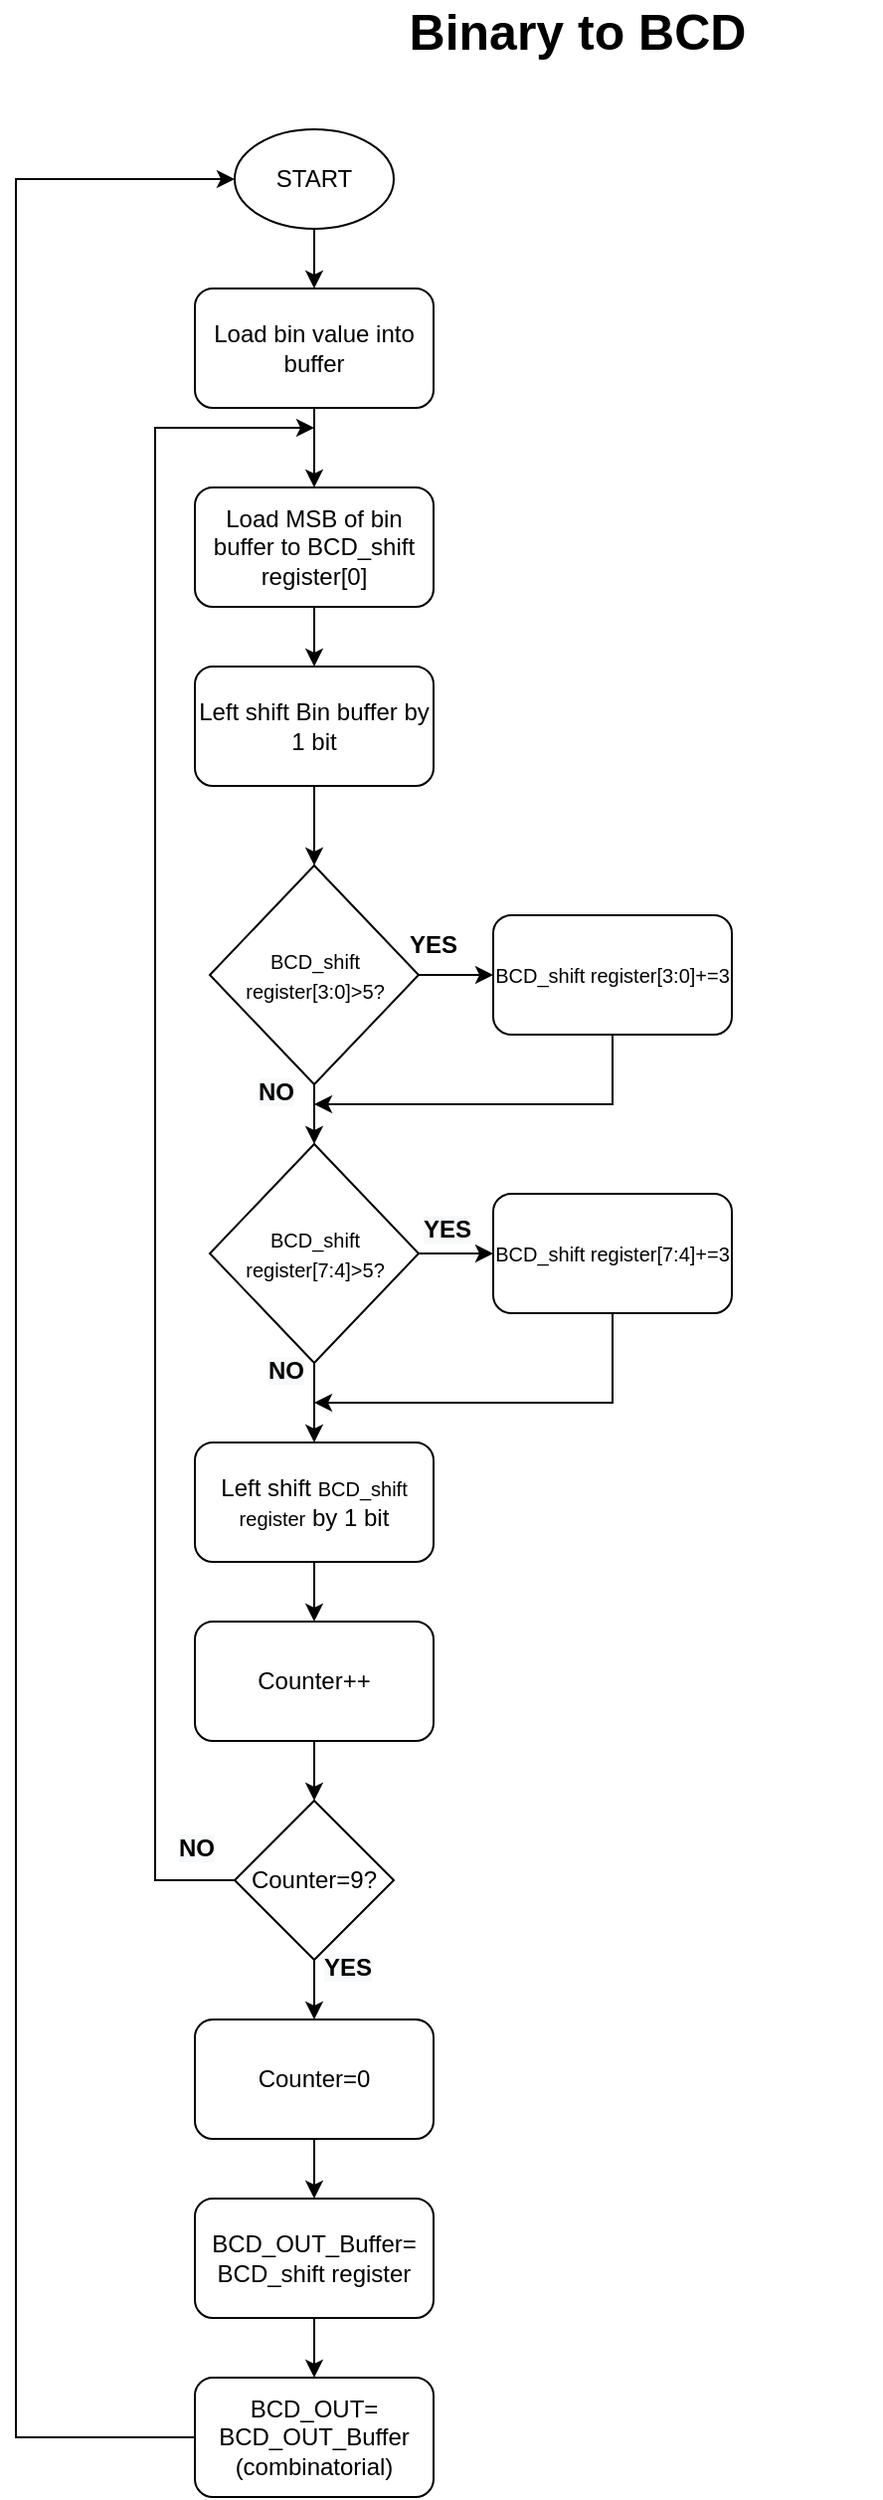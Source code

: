 <mxfile version="13.9.9" type="device"><diagram id="C5RBs43oDa-KdzZeNtuy" name="Page-1"><mxGraphModel dx="3620" dy="3856" grid="1" gridSize="10" guides="1" tooltips="1" connect="1" arrows="1" fold="1" page="1" pageScale="1" pageWidth="827" pageHeight="1169" math="0" shadow="0"><root><mxCell id="WIyWlLk6GJQsqaUBKTNV-0"/><mxCell id="WIyWlLk6GJQsqaUBKTNV-1" parent="WIyWlLk6GJQsqaUBKTNV-0"/><mxCell id="p66lNR4B52gxwNNh9U0h-2" style="edgeStyle=orthogonalEdgeStyle;rounded=0;orthogonalLoop=1;jettySize=auto;html=1;entryX=0.5;entryY=0;entryDx=0;entryDy=0;" edge="1" parent="WIyWlLk6GJQsqaUBKTNV-1" source="p66lNR4B52gxwNNh9U0h-0" target="p66lNR4B52gxwNNh9U0h-1"><mxGeometry relative="1" as="geometry"/></mxCell><mxCell id="p66lNR4B52gxwNNh9U0h-0" value="START" style="ellipse;whiteSpace=wrap;html=1;" vertex="1" parent="WIyWlLk6GJQsqaUBKTNV-1"><mxGeometry x="250" y="20" width="80" height="50" as="geometry"/></mxCell><mxCell id="p66lNR4B52gxwNNh9U0h-22" style="edgeStyle=orthogonalEdgeStyle;rounded=0;orthogonalLoop=1;jettySize=auto;html=1;entryX=0.5;entryY=0;entryDx=0;entryDy=0;" edge="1" parent="WIyWlLk6GJQsqaUBKTNV-1" source="p66lNR4B52gxwNNh9U0h-1" target="p66lNR4B52gxwNNh9U0h-6"><mxGeometry relative="1" as="geometry"/></mxCell><mxCell id="p66lNR4B52gxwNNh9U0h-1" value="Load bin value into buffer" style="rounded=1;whiteSpace=wrap;html=1;" vertex="1" parent="WIyWlLk6GJQsqaUBKTNV-1"><mxGeometry x="230" y="100" width="120" height="60" as="geometry"/></mxCell><mxCell id="p66lNR4B52gxwNNh9U0h-9" style="edgeStyle=orthogonalEdgeStyle;rounded=0;orthogonalLoop=1;jettySize=auto;html=1;entryX=0.5;entryY=0;entryDx=0;entryDy=0;" edge="1" parent="WIyWlLk6GJQsqaUBKTNV-1" source="p66lNR4B52gxwNNh9U0h-6" target="p66lNR4B52gxwNNh9U0h-8"><mxGeometry relative="1" as="geometry"/></mxCell><mxCell id="p66lNR4B52gxwNNh9U0h-6" value="Load MSB of bin buffer to BCD_shift register[0]" style="rounded=1;whiteSpace=wrap;html=1;" vertex="1" parent="WIyWlLk6GJQsqaUBKTNV-1"><mxGeometry x="230" y="200" width="120" height="60" as="geometry"/></mxCell><mxCell id="p66lNR4B52gxwNNh9U0h-23" value="" style="edgeStyle=orthogonalEdgeStyle;rounded=0;orthogonalLoop=1;jettySize=auto;html=1;" edge="1" parent="WIyWlLk6GJQsqaUBKTNV-1" source="p66lNR4B52gxwNNh9U0h-8" target="p66lNR4B52gxwNNh9U0h-12"><mxGeometry relative="1" as="geometry"/></mxCell><mxCell id="p66lNR4B52gxwNNh9U0h-8" value="Left shift Bin buffer by 1 bit" style="rounded=1;whiteSpace=wrap;html=1;" vertex="1" parent="WIyWlLk6GJQsqaUBKTNV-1"><mxGeometry x="230" y="290" width="120" height="60" as="geometry"/></mxCell><mxCell id="p66lNR4B52gxwNNh9U0h-14" style="edgeStyle=orthogonalEdgeStyle;rounded=0;orthogonalLoop=1;jettySize=auto;html=1;" edge="1" parent="WIyWlLk6GJQsqaUBKTNV-1" source="p66lNR4B52gxwNNh9U0h-12" target="p66lNR4B52gxwNNh9U0h-13"><mxGeometry relative="1" as="geometry"/></mxCell><mxCell id="p66lNR4B52gxwNNh9U0h-17" style="edgeStyle=orthogonalEdgeStyle;rounded=0;orthogonalLoop=1;jettySize=auto;html=1;entryX=0.5;entryY=0;entryDx=0;entryDy=0;" edge="1" parent="WIyWlLk6GJQsqaUBKTNV-1" source="p66lNR4B52gxwNNh9U0h-12" target="p66lNR4B52gxwNNh9U0h-15"><mxGeometry relative="1" as="geometry"/></mxCell><mxCell id="p66lNR4B52gxwNNh9U0h-12" value="&lt;span&gt;&lt;font style=&quot;font-size: 10px&quot;&gt;BCD_shift register[3:0]&amp;gt;5?&lt;/font&gt;&lt;/span&gt;" style="rhombus;whiteSpace=wrap;html=1;" vertex="1" parent="WIyWlLk6GJQsqaUBKTNV-1"><mxGeometry x="237.5" y="390" width="105" height="110" as="geometry"/></mxCell><mxCell id="p66lNR4B52gxwNNh9U0h-31" style="edgeStyle=orthogonalEdgeStyle;rounded=0;orthogonalLoop=1;jettySize=auto;html=1;" edge="1" parent="WIyWlLk6GJQsqaUBKTNV-1" source="p66lNR4B52gxwNNh9U0h-13"><mxGeometry relative="1" as="geometry"><mxPoint x="290" y="510" as="targetPoint"/><Array as="points"><mxPoint x="440" y="510"/></Array></mxGeometry></mxCell><mxCell id="p66lNR4B52gxwNNh9U0h-13" value="&lt;span style=&quot;font-size: 10px&quot;&gt;BCD_shift register[3:0]+=3&lt;/span&gt;" style="rounded=1;whiteSpace=wrap;html=1;" vertex="1" parent="WIyWlLk6GJQsqaUBKTNV-1"><mxGeometry x="380" y="415" width="120" height="60" as="geometry"/></mxCell><mxCell id="p66lNR4B52gxwNNh9U0h-18" style="edgeStyle=orthogonalEdgeStyle;rounded=0;orthogonalLoop=1;jettySize=auto;html=1;entryX=0;entryY=0.5;entryDx=0;entryDy=0;" edge="1" parent="WIyWlLk6GJQsqaUBKTNV-1" source="p66lNR4B52gxwNNh9U0h-15" target="p66lNR4B52gxwNNh9U0h-16"><mxGeometry relative="1" as="geometry"/></mxCell><mxCell id="p66lNR4B52gxwNNh9U0h-20" style="edgeStyle=orthogonalEdgeStyle;rounded=0;orthogonalLoop=1;jettySize=auto;html=1;entryX=0.5;entryY=0;entryDx=0;entryDy=0;" edge="1" parent="WIyWlLk6GJQsqaUBKTNV-1" source="p66lNR4B52gxwNNh9U0h-15" target="p66lNR4B52gxwNNh9U0h-19"><mxGeometry relative="1" as="geometry"/></mxCell><mxCell id="p66lNR4B52gxwNNh9U0h-15" value="&lt;span&gt;&lt;font style=&quot;font-size: 10px&quot;&gt;BCD_shift register[7:4]&amp;gt;5?&lt;/font&gt;&lt;/span&gt;" style="rhombus;whiteSpace=wrap;html=1;" vertex="1" parent="WIyWlLk6GJQsqaUBKTNV-1"><mxGeometry x="237.5" y="530" width="105" height="110" as="geometry"/></mxCell><mxCell id="p66lNR4B52gxwNNh9U0h-30" style="edgeStyle=orthogonalEdgeStyle;rounded=0;orthogonalLoop=1;jettySize=auto;html=1;" edge="1" parent="WIyWlLk6GJQsqaUBKTNV-1" source="p66lNR4B52gxwNNh9U0h-16"><mxGeometry relative="1" as="geometry"><mxPoint x="290" y="660" as="targetPoint"/><Array as="points"><mxPoint x="440" y="660"/></Array></mxGeometry></mxCell><mxCell id="p66lNR4B52gxwNNh9U0h-16" value="&lt;span style=&quot;font-size: 10px&quot;&gt;BCD_shift register[7:4]+=3&lt;/span&gt;" style="rounded=1;whiteSpace=wrap;html=1;" vertex="1" parent="WIyWlLk6GJQsqaUBKTNV-1"><mxGeometry x="380" y="555" width="120" height="60" as="geometry"/></mxCell><mxCell id="p66lNR4B52gxwNNh9U0h-33" value="" style="edgeStyle=orthogonalEdgeStyle;rounded=0;orthogonalLoop=1;jettySize=auto;html=1;" edge="1" parent="WIyWlLk6GJQsqaUBKTNV-1" source="p66lNR4B52gxwNNh9U0h-19" target="p66lNR4B52gxwNNh9U0h-32"><mxGeometry relative="1" as="geometry"/></mxCell><mxCell id="p66lNR4B52gxwNNh9U0h-19" value="&lt;span&gt;Left shift&amp;nbsp;&lt;/span&gt;&lt;span style=&quot;font-size: 10px&quot;&gt;BCD_shift register&lt;/span&gt;&lt;span&gt;&amp;nbsp;by 1 bit&lt;/span&gt;" style="rounded=1;whiteSpace=wrap;html=1;" vertex="1" parent="WIyWlLk6GJQsqaUBKTNV-1"><mxGeometry x="230" y="680" width="120" height="60" as="geometry"/></mxCell><mxCell id="p66lNR4B52gxwNNh9U0h-27" style="edgeStyle=orthogonalEdgeStyle;rounded=0;orthogonalLoop=1;jettySize=auto;html=1;entryX=0.5;entryY=0;entryDx=0;entryDy=0;" edge="1" parent="WIyWlLk6GJQsqaUBKTNV-1" source="p66lNR4B52gxwNNh9U0h-21"><mxGeometry relative="1" as="geometry"><mxPoint x="290" y="970" as="targetPoint"/></mxGeometry></mxCell><mxCell id="p66lNR4B52gxwNNh9U0h-21" value="Counter=9?" style="rhombus;whiteSpace=wrap;html=1;" vertex="1" parent="WIyWlLk6GJQsqaUBKTNV-1"><mxGeometry x="250" y="860" width="80" height="80" as="geometry"/></mxCell><mxCell id="p66lNR4B52gxwNNh9U0h-43" style="edgeStyle=orthogonalEdgeStyle;rounded=0;orthogonalLoop=1;jettySize=auto;html=1;entryX=0;entryY=0.5;entryDx=0;entryDy=0;" edge="1" parent="WIyWlLk6GJQsqaUBKTNV-1" source="p66lNR4B52gxwNNh9U0h-28" target="p66lNR4B52gxwNNh9U0h-0"><mxGeometry relative="1" as="geometry"><mxPoint x="120" y="100" as="targetPoint"/><Array as="points"><mxPoint x="140" y="1180"/><mxPoint x="140" y="45"/></Array></mxGeometry></mxCell><mxCell id="p66lNR4B52gxwNNh9U0h-28" value="&lt;font style=&quot;font-size: 12px&quot;&gt;BCD_OUT=&lt;br&gt;BCD_OUT_Buffer&lt;br&gt;(combinatorial)&lt;br&gt;&lt;/font&gt;" style="rounded=1;whiteSpace=wrap;html=1;" vertex="1" parent="WIyWlLk6GJQsqaUBKTNV-1"><mxGeometry x="230" y="1150" width="120" height="60" as="geometry"/></mxCell><mxCell id="p66lNR4B52gxwNNh9U0h-34" value="" style="edgeStyle=orthogonalEdgeStyle;rounded=0;orthogonalLoop=1;jettySize=auto;html=1;" edge="1" parent="WIyWlLk6GJQsqaUBKTNV-1" source="p66lNR4B52gxwNNh9U0h-32" target="p66lNR4B52gxwNNh9U0h-21"><mxGeometry relative="1" as="geometry"/></mxCell><mxCell id="p66lNR4B52gxwNNh9U0h-32" value="Counter++" style="rounded=1;whiteSpace=wrap;html=1;" vertex="1" parent="WIyWlLk6GJQsqaUBKTNV-1"><mxGeometry x="230" y="770" width="120" height="60" as="geometry"/></mxCell><mxCell id="p66lNR4B52gxwNNh9U0h-38" style="edgeStyle=orthogonalEdgeStyle;rounded=0;orthogonalLoop=1;jettySize=auto;html=1;exitX=0;exitY=0.5;exitDx=0;exitDy=0;" edge="1" parent="WIyWlLk6GJQsqaUBKTNV-1" source="p66lNR4B52gxwNNh9U0h-21"><mxGeometry relative="1" as="geometry"><mxPoint x="290" y="170" as="targetPoint"/><mxPoint x="70" y="940" as="sourcePoint"/><Array as="points"><mxPoint x="210" y="900"/><mxPoint x="210" y="170"/></Array></mxGeometry></mxCell><mxCell id="p66lNR4B52gxwNNh9U0h-41" value="" style="edgeStyle=orthogonalEdgeStyle;rounded=0;orthogonalLoop=1;jettySize=auto;html=1;" edge="1" parent="WIyWlLk6GJQsqaUBKTNV-1" source="p66lNR4B52gxwNNh9U0h-39" target="p66lNR4B52gxwNNh9U0h-40"><mxGeometry relative="1" as="geometry"/></mxCell><mxCell id="p66lNR4B52gxwNNh9U0h-39" value="Counter=0" style="rounded=1;whiteSpace=wrap;html=1;" vertex="1" parent="WIyWlLk6GJQsqaUBKTNV-1"><mxGeometry x="230" y="970" width="120" height="60" as="geometry"/></mxCell><mxCell id="p66lNR4B52gxwNNh9U0h-42" value="" style="edgeStyle=orthogonalEdgeStyle;rounded=0;orthogonalLoop=1;jettySize=auto;html=1;" edge="1" parent="WIyWlLk6GJQsqaUBKTNV-1" source="p66lNR4B52gxwNNh9U0h-40" target="p66lNR4B52gxwNNh9U0h-28"><mxGeometry relative="1" as="geometry"/></mxCell><mxCell id="p66lNR4B52gxwNNh9U0h-40" value="&lt;font style=&quot;font-size: 12px&quot;&gt;BCD_OUT_Buffer=&lt;br&gt;BCD_shift register&lt;/font&gt;" style="rounded=1;whiteSpace=wrap;html=1;" vertex="1" parent="WIyWlLk6GJQsqaUBKTNV-1"><mxGeometry x="230" y="1060" width="120" height="60" as="geometry"/></mxCell><mxCell id="p66lNR4B52gxwNNh9U0h-44" value="&lt;b&gt;YES&lt;/b&gt;" style="text;html=1;strokeColor=none;fillColor=none;align=center;verticalAlign=middle;whiteSpace=wrap;rounded=0;" vertex="1" parent="WIyWlLk6GJQsqaUBKTNV-1"><mxGeometry x="330" y="420" width="40" height="20" as="geometry"/></mxCell><mxCell id="p66lNR4B52gxwNNh9U0h-45" value="&#10;&#10;&lt;b style=&quot;color: rgb(0, 0, 0); font-family: helvetica; font-size: 12px; font-style: normal; letter-spacing: normal; text-align: center; text-indent: 0px; text-transform: none; word-spacing: 0px; background-color: rgb(248, 249, 250);&quot;&gt;YES&lt;/b&gt;&#10;&#10;" style="text;whiteSpace=wrap;html=1;" vertex="1" parent="WIyWlLk6GJQsqaUBKTNV-1"><mxGeometry x="342.5" y="530" width="50" height="30" as="geometry"/></mxCell><mxCell id="p66lNR4B52gxwNNh9U0h-46" value="&lt;b style=&quot;color: rgb(0, 0, 0); font-family: helvetica; font-size: 12px; font-style: normal; letter-spacing: normal; text-align: center; text-indent: 0px; text-transform: none; word-spacing: 0px; background-color: rgb(248, 249, 250);&quot;&gt;YES&lt;/b&gt;" style="text;whiteSpace=wrap;html=1;" vertex="1" parent="WIyWlLk6GJQsqaUBKTNV-1"><mxGeometry x="292.5" y="930" width="50" height="30" as="geometry"/></mxCell><mxCell id="p66lNR4B52gxwNNh9U0h-47" value="&lt;b style=&quot;color: rgb(0 , 0 , 0) ; font-family: &amp;#34;helvetica&amp;#34; ; font-size: 12px ; font-style: normal ; letter-spacing: normal ; text-align: center ; text-indent: 0px ; text-transform: none ; word-spacing: 0px ; background-color: rgb(248 , 249 , 250)&quot;&gt;NO&lt;/b&gt;" style="text;whiteSpace=wrap;html=1;" vertex="1" parent="WIyWlLk6GJQsqaUBKTNV-1"><mxGeometry x="220" y="870" width="50" height="30" as="geometry"/></mxCell><mxCell id="p66lNR4B52gxwNNh9U0h-48" value="&lt;b style=&quot;color: rgb(0 , 0 , 0) ; font-family: &amp;#34;helvetica&amp;#34; ; font-size: 12px ; font-style: normal ; letter-spacing: normal ; text-align: center ; text-indent: 0px ; text-transform: none ; word-spacing: 0px ; background-color: rgb(248 , 249 , 250)&quot;&gt;NO&lt;/b&gt;" style="text;whiteSpace=wrap;html=1;" vertex="1" parent="WIyWlLk6GJQsqaUBKTNV-1"><mxGeometry x="265" y="630" width="50" height="30" as="geometry"/></mxCell><mxCell id="p66lNR4B52gxwNNh9U0h-49" value="&lt;b style=&quot;color: rgb(0 , 0 , 0) ; font-family: &amp;#34;helvetica&amp;#34; ; font-size: 12px ; font-style: normal ; letter-spacing: normal ; text-align: center ; text-indent: 0px ; text-transform: none ; word-spacing: 0px ; background-color: rgb(248 , 249 , 250)&quot;&gt;NO&lt;/b&gt;" style="text;whiteSpace=wrap;html=1;" vertex="1" parent="WIyWlLk6GJQsqaUBKTNV-1"><mxGeometry x="260" y="490" width="50" height="30" as="geometry"/></mxCell><mxCell id="p66lNR4B52gxwNNh9U0h-51" value="&lt;font style=&quot;font-size: 25px&quot;&gt;&lt;b&gt;Binary to BCD&lt;/b&gt;&lt;/font&gt;" style="text;html=1;strokeColor=none;fillColor=none;align=center;verticalAlign=middle;whiteSpace=wrap;rounded=0;" vertex="1" parent="WIyWlLk6GJQsqaUBKTNV-1"><mxGeometry x="270" y="-40" width="305" height="20" as="geometry"/></mxCell></root></mxGraphModel></diagram></mxfile>